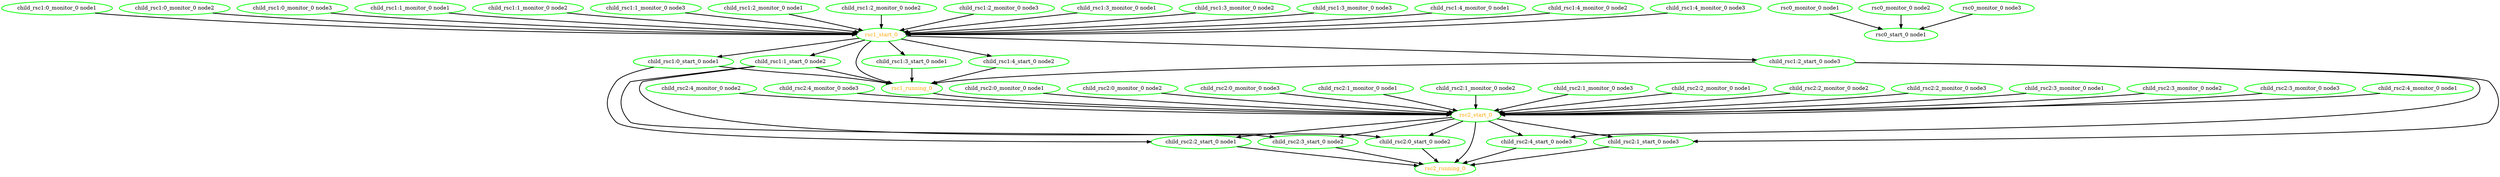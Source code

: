  digraph "g" {
"child_rsc1:0_monitor_0 node1" -> "rsc1_start_0" [ style = bold]
"child_rsc1:0_monitor_0 node1" [ style=bold color="green" fontcolor="black" ]
"child_rsc1:0_monitor_0 node2" -> "rsc1_start_0" [ style = bold]
"child_rsc1:0_monitor_0 node2" [ style=bold color="green" fontcolor="black" ]
"child_rsc1:0_monitor_0 node3" -> "rsc1_start_0" [ style = bold]
"child_rsc1:0_monitor_0 node3" [ style=bold color="green" fontcolor="black" ]
"child_rsc1:0_start_0 node1" -> "child_rsc2:2_start_0 node1" [ style = bold]
"child_rsc1:0_start_0 node1" -> "rsc1_running_0" [ style = bold]
"child_rsc1:0_start_0 node1" [ style=bold color="green" fontcolor="black" ]
"child_rsc1:1_monitor_0 node1" -> "rsc1_start_0" [ style = bold]
"child_rsc1:1_monitor_0 node1" [ style=bold color="green" fontcolor="black" ]
"child_rsc1:1_monitor_0 node2" -> "rsc1_start_0" [ style = bold]
"child_rsc1:1_monitor_0 node2" [ style=bold color="green" fontcolor="black" ]
"child_rsc1:1_monitor_0 node3" -> "rsc1_start_0" [ style = bold]
"child_rsc1:1_monitor_0 node3" [ style=bold color="green" fontcolor="black" ]
"child_rsc1:1_start_0 node2" -> "child_rsc2:0_start_0 node2" [ style = bold]
"child_rsc1:1_start_0 node2" -> "child_rsc2:3_start_0 node2" [ style = bold]
"child_rsc1:1_start_0 node2" -> "rsc1_running_0" [ style = bold]
"child_rsc1:1_start_0 node2" [ style=bold color="green" fontcolor="black" ]
"child_rsc1:2_monitor_0 node1" -> "rsc1_start_0" [ style = bold]
"child_rsc1:2_monitor_0 node1" [ style=bold color="green" fontcolor="black" ]
"child_rsc1:2_monitor_0 node2" -> "rsc1_start_0" [ style = bold]
"child_rsc1:2_monitor_0 node2" [ style=bold color="green" fontcolor="black" ]
"child_rsc1:2_monitor_0 node3" -> "rsc1_start_0" [ style = bold]
"child_rsc1:2_monitor_0 node3" [ style=bold color="green" fontcolor="black" ]
"child_rsc1:2_start_0 node3" -> "child_rsc2:1_start_0 node3" [ style = bold]
"child_rsc1:2_start_0 node3" -> "child_rsc2:4_start_0 node3" [ style = bold]
"child_rsc1:2_start_0 node3" -> "rsc1_running_0" [ style = bold]
"child_rsc1:2_start_0 node3" [ style=bold color="green" fontcolor="black" ]
"child_rsc1:3_monitor_0 node1" -> "rsc1_start_0" [ style = bold]
"child_rsc1:3_monitor_0 node1" [ style=bold color="green" fontcolor="black" ]
"child_rsc1:3_monitor_0 node2" -> "rsc1_start_0" [ style = bold]
"child_rsc1:3_monitor_0 node2" [ style=bold color="green" fontcolor="black" ]
"child_rsc1:3_monitor_0 node3" -> "rsc1_start_0" [ style = bold]
"child_rsc1:3_monitor_0 node3" [ style=bold color="green" fontcolor="black" ]
"child_rsc1:3_start_0 node1" -> "rsc1_running_0" [ style = bold]
"child_rsc1:3_start_0 node1" [ style=bold color="green" fontcolor="black" ]
"child_rsc1:4_monitor_0 node1" -> "rsc1_start_0" [ style = bold]
"child_rsc1:4_monitor_0 node1" [ style=bold color="green" fontcolor="black" ]
"child_rsc1:4_monitor_0 node2" -> "rsc1_start_0" [ style = bold]
"child_rsc1:4_monitor_0 node2" [ style=bold color="green" fontcolor="black" ]
"child_rsc1:4_monitor_0 node3" -> "rsc1_start_0" [ style = bold]
"child_rsc1:4_monitor_0 node3" [ style=bold color="green" fontcolor="black" ]
"child_rsc1:4_start_0 node2" -> "rsc1_running_0" [ style = bold]
"child_rsc1:4_start_0 node2" [ style=bold color="green" fontcolor="black" ]
"child_rsc2:0_monitor_0 node1" -> "rsc2_start_0" [ style = bold]
"child_rsc2:0_monitor_0 node1" [ style=bold color="green" fontcolor="black" ]
"child_rsc2:0_monitor_0 node2" -> "rsc2_start_0" [ style = bold]
"child_rsc2:0_monitor_0 node2" [ style=bold color="green" fontcolor="black" ]
"child_rsc2:0_monitor_0 node3" -> "rsc2_start_0" [ style = bold]
"child_rsc2:0_monitor_0 node3" [ style=bold color="green" fontcolor="black" ]
"child_rsc2:0_start_0 node2" -> "rsc2_running_0" [ style = bold]
"child_rsc2:0_start_0 node2" [ style=bold color="green" fontcolor="black" ]
"child_rsc2:1_monitor_0 node1" -> "rsc2_start_0" [ style = bold]
"child_rsc2:1_monitor_0 node1" [ style=bold color="green" fontcolor="black" ]
"child_rsc2:1_monitor_0 node2" -> "rsc2_start_0" [ style = bold]
"child_rsc2:1_monitor_0 node2" [ style=bold color="green" fontcolor="black" ]
"child_rsc2:1_monitor_0 node3" -> "rsc2_start_0" [ style = bold]
"child_rsc2:1_monitor_0 node3" [ style=bold color="green" fontcolor="black" ]
"child_rsc2:1_start_0 node3" -> "rsc2_running_0" [ style = bold]
"child_rsc2:1_start_0 node3" [ style=bold color="green" fontcolor="black" ]
"child_rsc2:2_monitor_0 node1" -> "rsc2_start_0" [ style = bold]
"child_rsc2:2_monitor_0 node1" [ style=bold color="green" fontcolor="black" ]
"child_rsc2:2_monitor_0 node2" -> "rsc2_start_0" [ style = bold]
"child_rsc2:2_monitor_0 node2" [ style=bold color="green" fontcolor="black" ]
"child_rsc2:2_monitor_0 node3" -> "rsc2_start_0" [ style = bold]
"child_rsc2:2_monitor_0 node3" [ style=bold color="green" fontcolor="black" ]
"child_rsc2:2_start_0 node1" -> "rsc2_running_0" [ style = bold]
"child_rsc2:2_start_0 node1" [ style=bold color="green" fontcolor="black" ]
"child_rsc2:3_monitor_0 node1" -> "rsc2_start_0" [ style = bold]
"child_rsc2:3_monitor_0 node1" [ style=bold color="green" fontcolor="black" ]
"child_rsc2:3_monitor_0 node2" -> "rsc2_start_0" [ style = bold]
"child_rsc2:3_monitor_0 node2" [ style=bold color="green" fontcolor="black" ]
"child_rsc2:3_monitor_0 node3" -> "rsc2_start_0" [ style = bold]
"child_rsc2:3_monitor_0 node3" [ style=bold color="green" fontcolor="black" ]
"child_rsc2:3_start_0 node2" -> "rsc2_running_0" [ style = bold]
"child_rsc2:3_start_0 node2" [ style=bold color="green" fontcolor="black" ]
"child_rsc2:4_monitor_0 node1" -> "rsc2_start_0" [ style = bold]
"child_rsc2:4_monitor_0 node1" [ style=bold color="green" fontcolor="black" ]
"child_rsc2:4_monitor_0 node2" -> "rsc2_start_0" [ style = bold]
"child_rsc2:4_monitor_0 node2" [ style=bold color="green" fontcolor="black" ]
"child_rsc2:4_monitor_0 node3" -> "rsc2_start_0" [ style = bold]
"child_rsc2:4_monitor_0 node3" [ style=bold color="green" fontcolor="black" ]
"child_rsc2:4_start_0 node3" -> "rsc2_running_0" [ style = bold]
"child_rsc2:4_start_0 node3" [ style=bold color="green" fontcolor="black" ]
"rsc0_monitor_0 node1" -> "rsc0_start_0 node1" [ style = bold]
"rsc0_monitor_0 node1" [ style=bold color="green" fontcolor="black" ]
"rsc0_monitor_0 node2" -> "rsc0_start_0 node1" [ style = bold]
"rsc0_monitor_0 node2" [ style=bold color="green" fontcolor="black" ]
"rsc0_monitor_0 node3" -> "rsc0_start_0 node1" [ style = bold]
"rsc0_monitor_0 node3" [ style=bold color="green" fontcolor="black" ]
"rsc0_start_0 node1" [ style=bold color="green" fontcolor="black" ]
"rsc1_running_0" -> "rsc2_start_0" [ style = bold]
"rsc1_running_0" [ style=bold color="green" fontcolor="orange" ]
"rsc1_start_0" -> "child_rsc1:0_start_0 node1" [ style = bold]
"rsc1_start_0" -> "child_rsc1:1_start_0 node2" [ style = bold]
"rsc1_start_0" -> "child_rsc1:2_start_0 node3" [ style = bold]
"rsc1_start_0" -> "child_rsc1:3_start_0 node1" [ style = bold]
"rsc1_start_0" -> "child_rsc1:4_start_0 node2" [ style = bold]
"rsc1_start_0" -> "rsc1_running_0" [ style = bold]
"rsc1_start_0" [ style=bold color="green" fontcolor="orange" ]
"rsc2_running_0" [ style=bold color="green" fontcolor="orange" ]
"rsc2_start_0" -> "child_rsc2:0_start_0 node2" [ style = bold]
"rsc2_start_0" -> "child_rsc2:1_start_0 node3" [ style = bold]
"rsc2_start_0" -> "child_rsc2:2_start_0 node1" [ style = bold]
"rsc2_start_0" -> "child_rsc2:3_start_0 node2" [ style = bold]
"rsc2_start_0" -> "child_rsc2:4_start_0 node3" [ style = bold]
"rsc2_start_0" -> "rsc2_running_0" [ style = bold]
"rsc2_start_0" [ style=bold color="green" fontcolor="orange" ]
}
